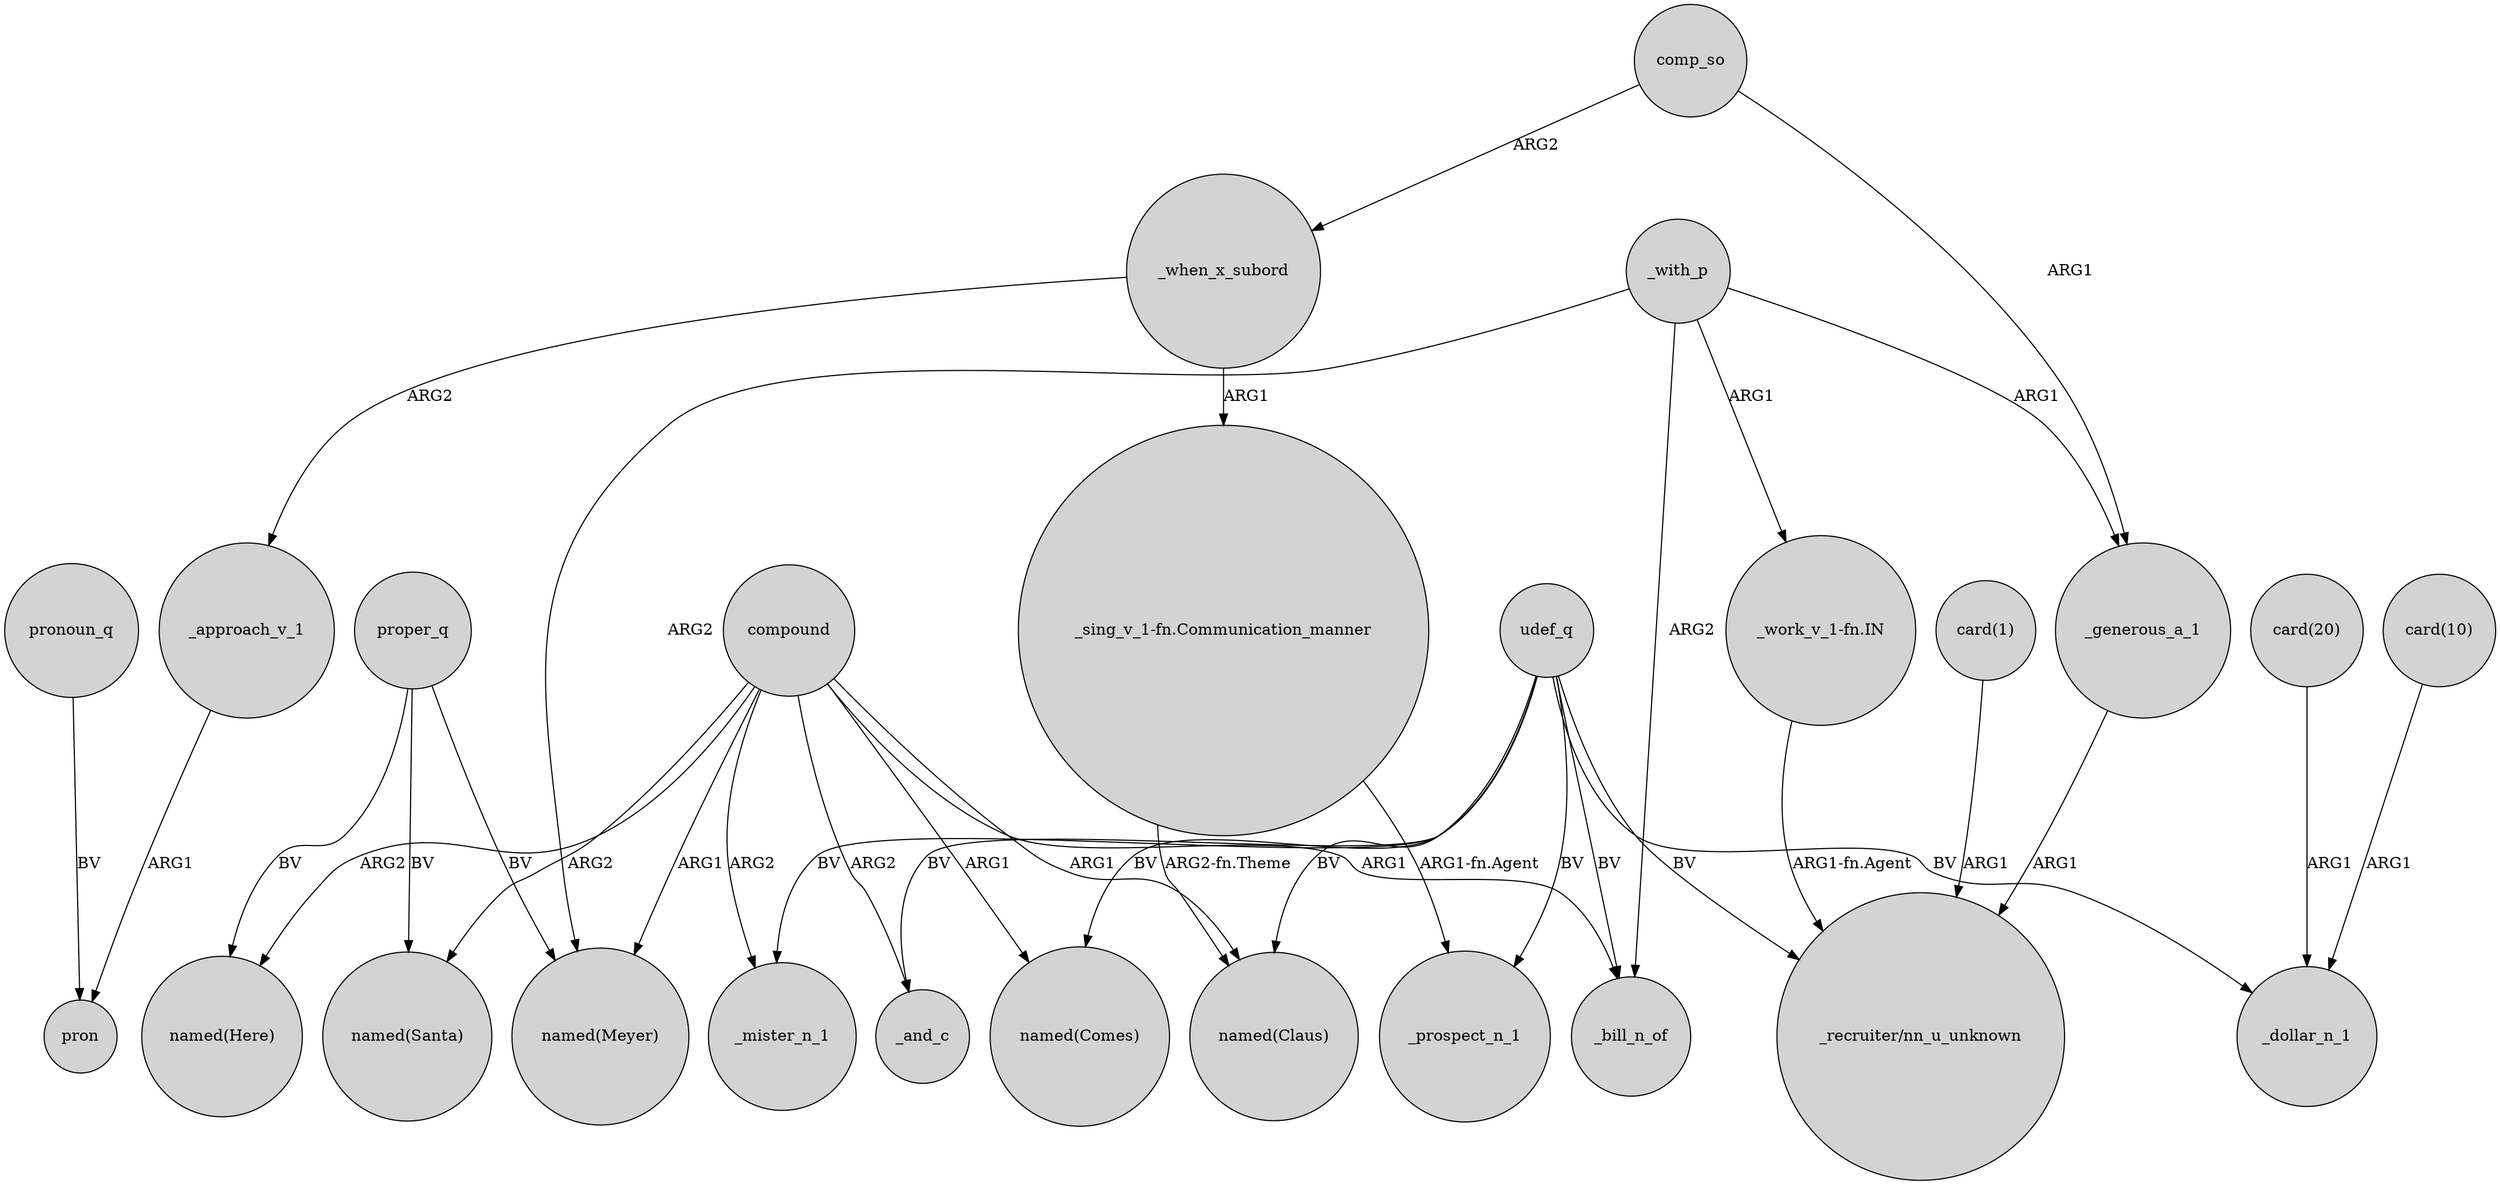 digraph {
	node [shape=circle style=filled]
	_with_p -> _bill_n_of [label=ARG2]
	udef_q -> "named(Claus)" [label=BV]
	compound -> _bill_n_of [label=ARG1]
	"card(20)" -> _dollar_n_1 [label=ARG1]
	compound -> "named(Comes)" [label=ARG1]
	compound -> _mister_n_1 [label=ARG2]
	"card(1)" -> "_recruiter/nn_u_unknown" [label=ARG1]
	_when_x_subord -> "_sing_v_1-fn.Communication_manner" [label=ARG1]
	compound -> "named(Santa)" [label=ARG2]
	udef_q -> _mister_n_1 [label=BV]
	udef_q -> _bill_n_of [label=BV]
	"_sing_v_1-fn.Communication_manner" -> "named(Claus)" [label="ARG2-fn.Theme"]
	proper_q -> "named(Meyer)" [label=BV]
	proper_q -> "named(Santa)" [label=BV]
	compound -> "named(Meyer)" [label=ARG1]
	"card(10)" -> _dollar_n_1 [label=ARG1]
	udef_q -> "_recruiter/nn_u_unknown" [label=BV]
	_when_x_subord -> _approach_v_1 [label=ARG2]
	pronoun_q -> pron [label=BV]
	compound -> _and_c [label=ARG2]
	compound -> "named(Claus)" [label=ARG1]
	_generous_a_1 -> "_recruiter/nn_u_unknown" [label=ARG1]
	_with_p -> _generous_a_1 [label=ARG1]
	"_work_v_1-fn.IN" -> "_recruiter/nn_u_unknown" [label="ARG1-fn.Agent"]
	compound -> "named(Here)" [label=ARG2]
	comp_so -> _generous_a_1 [label=ARG1]
	_approach_v_1 -> pron [label=ARG1]
	"_sing_v_1-fn.Communication_manner" -> _prospect_n_1 [label="ARG1-fn.Agent"]
	_with_p -> "named(Meyer)" [label=ARG2]
	udef_q -> "named(Comes)" [label=BV]
	comp_so -> _when_x_subord [label=ARG2]
	udef_q -> _and_c [label=BV]
	_with_p -> "_work_v_1-fn.IN" [label=ARG1]
	udef_q -> _prospect_n_1 [label=BV]
	proper_q -> "named(Here)" [label=BV]
	udef_q -> _dollar_n_1 [label=BV]
}
